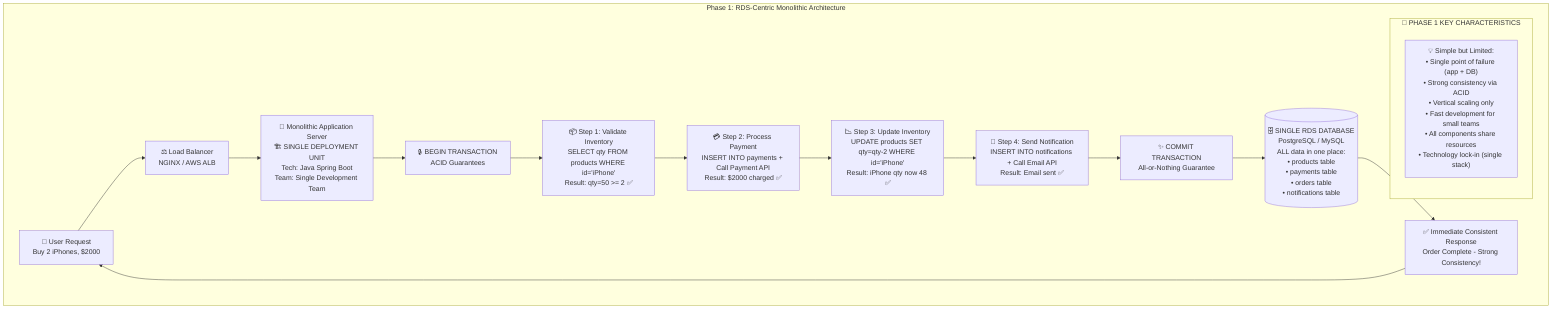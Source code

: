 flowchart TD
    subgraph "Phase 1: RDS-Centric Monolithic Architecture"
        P1_User["👤 User Request<br/>Buy 2 iPhones, $2000"]
        P1_User --> P1_LB["⚖️ Load Balancer<br/>NGINX / AWS ALB"]
        P1_LB --> P1_App["📱 Monolithic Application Server<br/>🏗️ SINGLE DEPLOYMENT UNIT<br/>Tech: Java Spring Boot<br/>Team: Single Development Team"]
        
        P1_App --> P1_Trans["🔒 BEGIN TRANSACTION<br/>ACID Guarantees"]
        P1_Trans --> P1_S1["📦 Step 1: Validate Inventory<br/>SELECT qty FROM products WHERE id='iPhone'<br/>Result: qty=50 >= 2 ✅"]
        
        P1_S1 --> P1_S2["💳 Step 2: Process Payment<br/>INSERT INTO payments + Call Payment API<br/>Result: $2000 charged ✅"]
        
        P1_S2 --> P1_S3["📉 Step 3: Update Inventory<br/>UPDATE products SET qty=qty-2 WHERE id='iPhone'<br/>Result: iPhone qty now 48 ✅"]
        
        P1_S3 --> P1_S4["📧 Step 4: Send Notification<br/>INSERT INTO notifications + Call Email API<br/>Result: Email sent ✅"]
        
        P1_S4 --> P1_Commit["✨ COMMIT TRANSACTION<br/>All-or-Nothing Guarantee"]
        P1_Commit --> P1_DB[("🗄️ SINGLE RDS DATABASE<br/>PostgreSQL / MySQL<br/>ALL data in one place:<br/>• products table<br/>• payments table<br/>• orders table<br/>• notifications table")]
        
        P1_DB --> P1_Response["✅ Immediate Consistent Response<br/>Order Complete - Strong Consistency!"]
        P1_Response --> P1_User
        
        subgraph "🎯 PHASE 1 KEY CHARACTERISTICS"
            P1_Insight["💡 Simple but Limited:<br/>• Single point of failure (app + DB)<br/>• Strong consistency via ACID<br/>• Vertical scaling only<br/>• Fast development for small teams<br/>• All components share resources<br/>• Technology lock-in (single stack)"]
        end
    end
